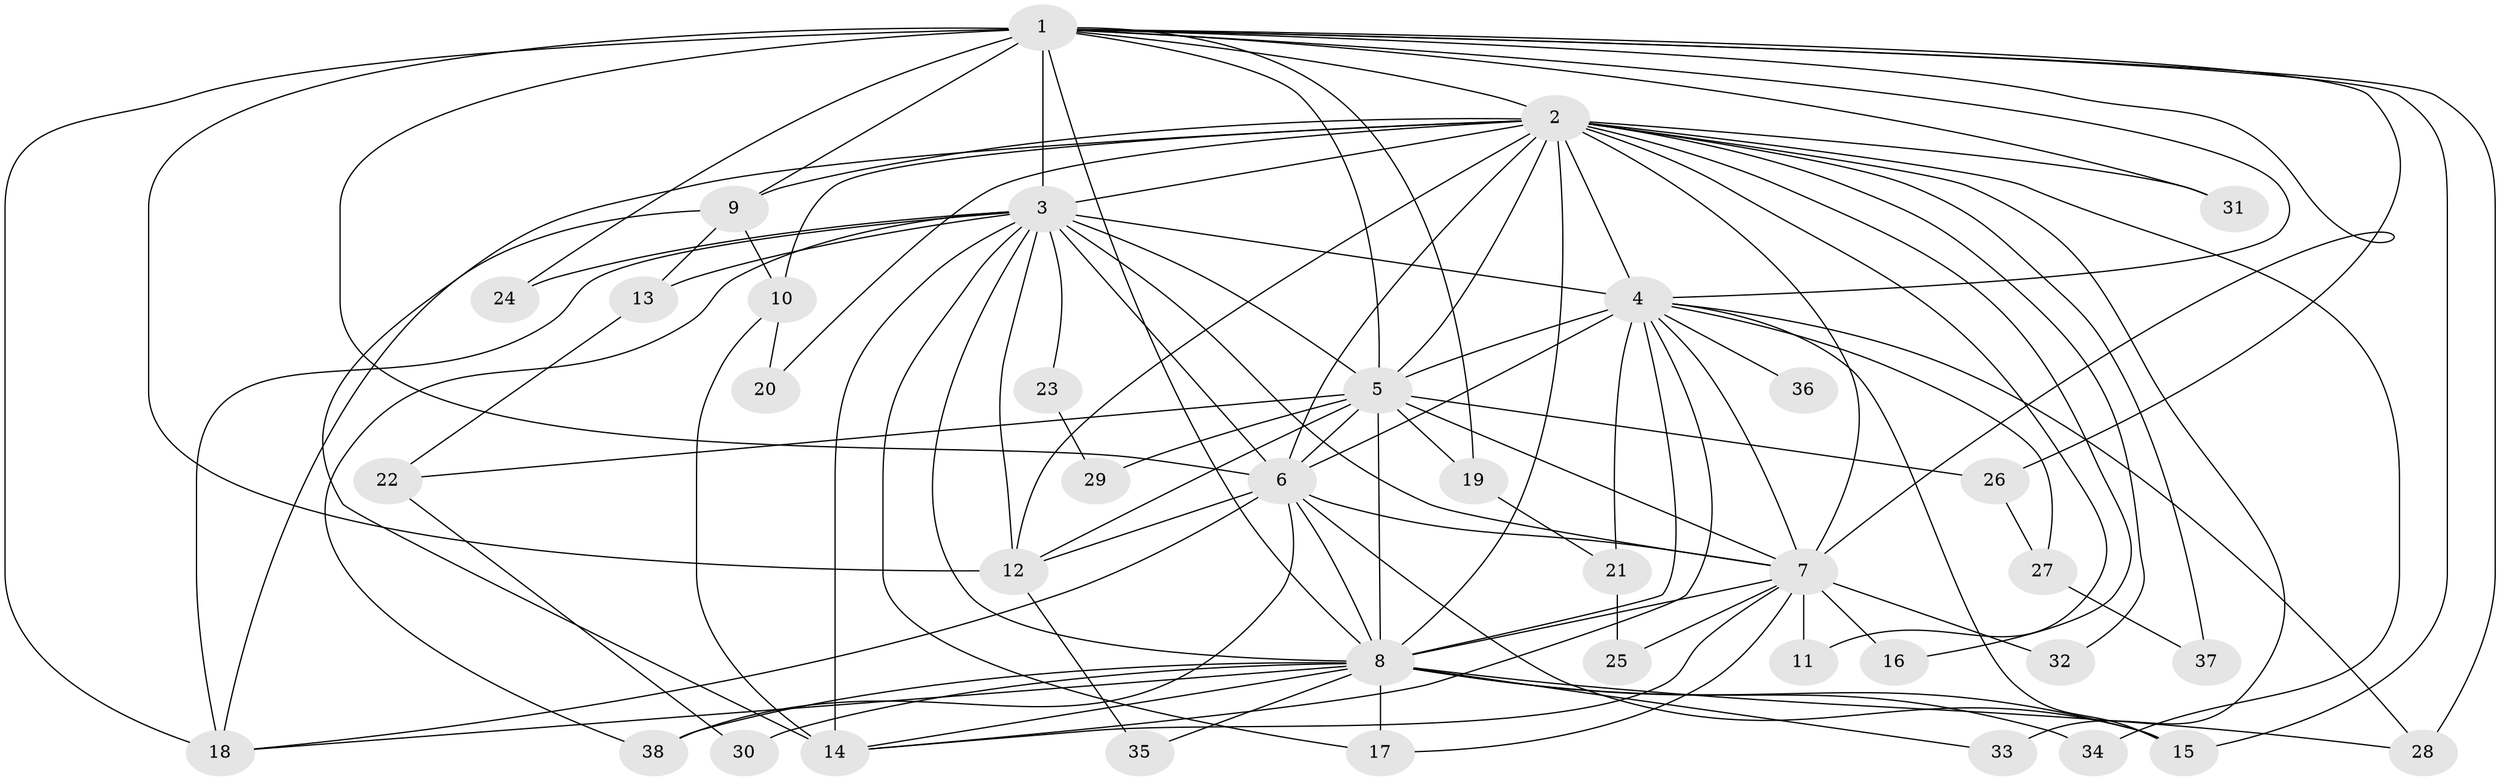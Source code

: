 // original degree distribution, {11: 0.013157894736842105, 18: 0.06578947368421052, 19: 0.013157894736842105, 15: 0.013157894736842105, 27: 0.013157894736842105, 23: 0.013157894736842105, 5: 0.02631578947368421, 4: 0.07894736842105263, 2: 0.5526315789473685, 6: 0.013157894736842105, 3: 0.19736842105263158}
// Generated by graph-tools (version 1.1) at 2025/34/03/09/25 02:34:53]
// undirected, 38 vertices, 101 edges
graph export_dot {
graph [start="1"]
  node [color=gray90,style=filled];
  1;
  2;
  3;
  4;
  5;
  6;
  7;
  8;
  9;
  10;
  11;
  12;
  13;
  14;
  15;
  16;
  17;
  18;
  19;
  20;
  21;
  22;
  23;
  24;
  25;
  26;
  27;
  28;
  29;
  30;
  31;
  32;
  33;
  34;
  35;
  36;
  37;
  38;
  1 -- 2 [weight=3.0];
  1 -- 3 [weight=3.0];
  1 -- 4 [weight=2.0];
  1 -- 5 [weight=1.0];
  1 -- 6 [weight=14.0];
  1 -- 7 [weight=3.0];
  1 -- 8 [weight=3.0];
  1 -- 9 [weight=1.0];
  1 -- 12 [weight=3.0];
  1 -- 15 [weight=2.0];
  1 -- 18 [weight=1.0];
  1 -- 19 [weight=1.0];
  1 -- 24 [weight=2.0];
  1 -- 26 [weight=1.0];
  1 -- 28 [weight=2.0];
  1 -- 31 [weight=1.0];
  2 -- 3 [weight=4.0];
  2 -- 4 [weight=2.0];
  2 -- 5 [weight=2.0];
  2 -- 6 [weight=2.0];
  2 -- 7 [weight=3.0];
  2 -- 8 [weight=3.0];
  2 -- 9 [weight=1.0];
  2 -- 10 [weight=1.0];
  2 -- 11 [weight=1.0];
  2 -- 12 [weight=1.0];
  2 -- 16 [weight=1.0];
  2 -- 18 [weight=1.0];
  2 -- 20 [weight=1.0];
  2 -- 31 [weight=1.0];
  2 -- 32 [weight=1.0];
  2 -- 33 [weight=2.0];
  2 -- 34 [weight=1.0];
  2 -- 37 [weight=1.0];
  3 -- 4 [weight=3.0];
  3 -- 5 [weight=2.0];
  3 -- 6 [weight=3.0];
  3 -- 7 [weight=2.0];
  3 -- 8 [weight=2.0];
  3 -- 12 [weight=1.0];
  3 -- 13 [weight=1.0];
  3 -- 14 [weight=5.0];
  3 -- 17 [weight=1.0];
  3 -- 18 [weight=2.0];
  3 -- 23 [weight=1.0];
  3 -- 24 [weight=1.0];
  3 -- 38 [weight=1.0];
  4 -- 5 [weight=1.0];
  4 -- 6 [weight=1.0];
  4 -- 7 [weight=1.0];
  4 -- 8 [weight=1.0];
  4 -- 14 [weight=1.0];
  4 -- 15 [weight=1.0];
  4 -- 21 [weight=1.0];
  4 -- 27 [weight=1.0];
  4 -- 28 [weight=1.0];
  4 -- 36 [weight=1.0];
  5 -- 6 [weight=1.0];
  5 -- 7 [weight=1.0];
  5 -- 8 [weight=2.0];
  5 -- 12 [weight=1.0];
  5 -- 19 [weight=1.0];
  5 -- 22 [weight=1.0];
  5 -- 26 [weight=1.0];
  5 -- 29 [weight=1.0];
  6 -- 7 [weight=1.0];
  6 -- 8 [weight=1.0];
  6 -- 12 [weight=1.0];
  6 -- 15 [weight=1.0];
  6 -- 18 [weight=1.0];
  6 -- 38 [weight=1.0];
  7 -- 8 [weight=1.0];
  7 -- 11 [weight=1.0];
  7 -- 14 [weight=1.0];
  7 -- 16 [weight=1.0];
  7 -- 17 [weight=1.0];
  7 -- 25 [weight=1.0];
  7 -- 32 [weight=1.0];
  8 -- 14 [weight=1.0];
  8 -- 15 [weight=1.0];
  8 -- 17 [weight=1.0];
  8 -- 18 [weight=1.0];
  8 -- 28 [weight=1.0];
  8 -- 30 [weight=1.0];
  8 -- 33 [weight=1.0];
  8 -- 34 [weight=1.0];
  8 -- 35 [weight=1.0];
  8 -- 38 [weight=1.0];
  9 -- 10 [weight=1.0];
  9 -- 13 [weight=1.0];
  9 -- 14 [weight=1.0];
  10 -- 14 [weight=1.0];
  10 -- 20 [weight=1.0];
  12 -- 35 [weight=1.0];
  13 -- 22 [weight=1.0];
  19 -- 21 [weight=1.0];
  21 -- 25 [weight=1.0];
  22 -- 30 [weight=1.0];
  23 -- 29 [weight=1.0];
  26 -- 27 [weight=1.0];
  27 -- 37 [weight=1.0];
}

